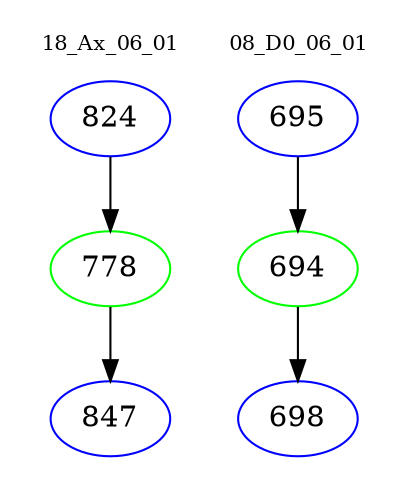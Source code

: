 digraph{
subgraph cluster_0 {
color = white
label = "18_Ax_06_01";
fontsize=10;
T0_824 [label="824", color="blue"]
T0_824 -> T0_778 [color="black"]
T0_778 [label="778", color="green"]
T0_778 -> T0_847 [color="black"]
T0_847 [label="847", color="blue"]
}
subgraph cluster_1 {
color = white
label = "08_D0_06_01";
fontsize=10;
T1_695 [label="695", color="blue"]
T1_695 -> T1_694 [color="black"]
T1_694 [label="694", color="green"]
T1_694 -> T1_698 [color="black"]
T1_698 [label="698", color="blue"]
}
}
